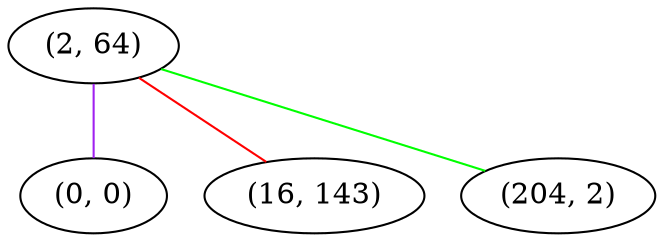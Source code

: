 graph "" {
"(2, 64)";
"(0, 0)";
"(16, 143)";
"(204, 2)";
"(2, 64)" -- "(204, 2)"  [color=green, key=0, weight=2];
"(2, 64)" -- "(0, 0)"  [color=purple, key=0, weight=4];
"(2, 64)" -- "(16, 143)"  [color=red, key=0, weight=1];
}
